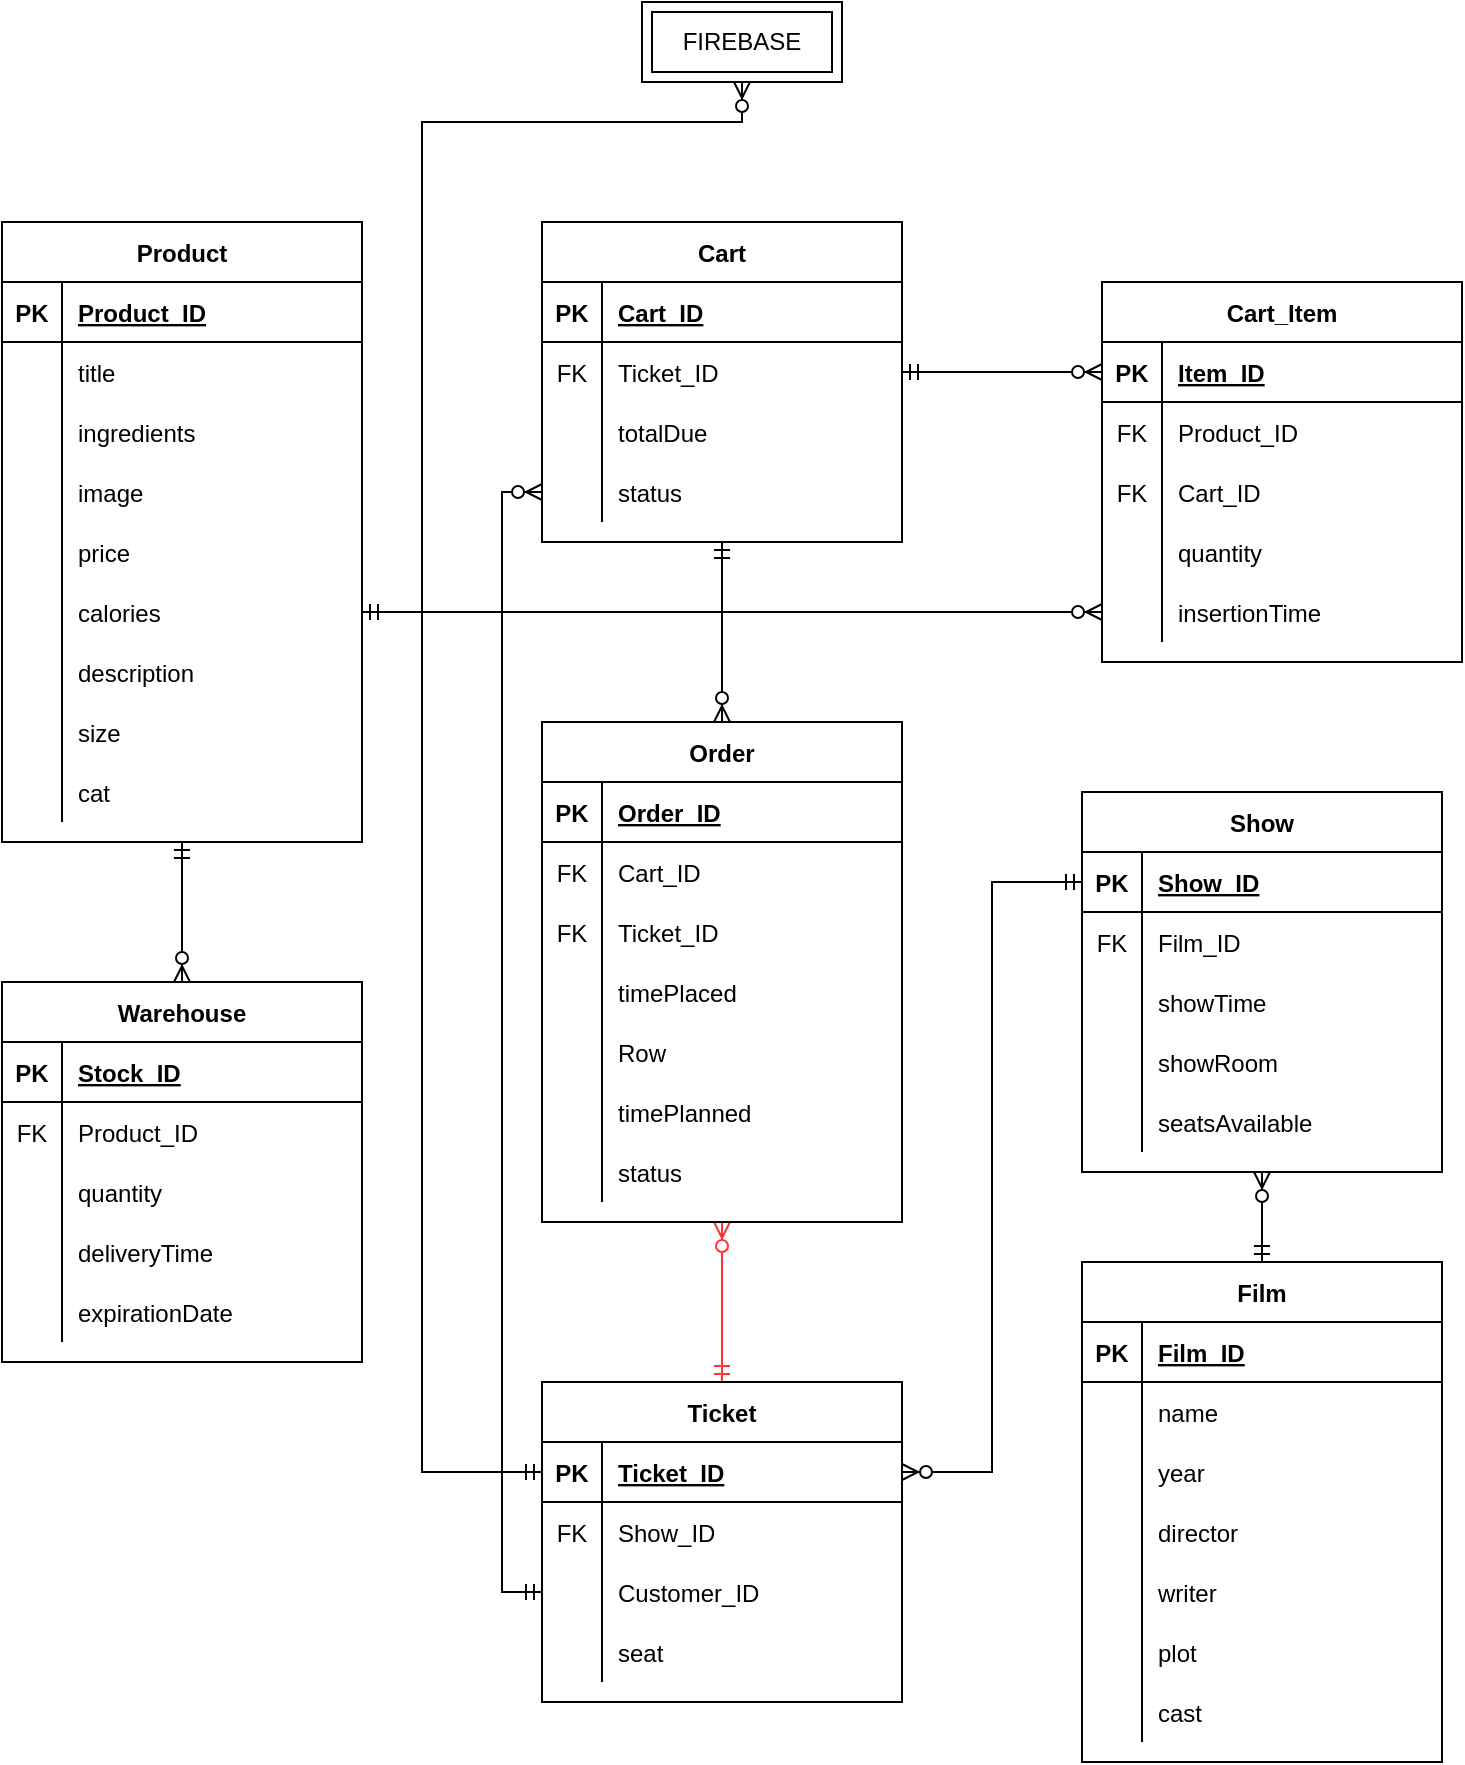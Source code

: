 <mxfile version="14.0.0" type="device"><diagram id="R2lEEEUBdFMjLlhIrx00" name="Page-1"><mxGraphModel dx="1422" dy="762" grid="1" gridSize="10" guides="1" tooltips="1" connect="1" arrows="1" fold="1" page="1" pageScale="1" pageWidth="827" pageHeight="1169" math="0" shadow="0" extFonts="Permanent Marker^https://fonts.googleapis.com/css?family=Permanent+Marker"><root><mxCell id="0"/><mxCell id="1" parent="0"/><mxCell id="ehe8b1Yvi88VHSvhm_UK-1" value="Product" style="shape=table;startSize=30;container=1;collapsible=1;childLayout=tableLayout;fixedRows=1;rowLines=0;fontStyle=1;align=center;resizeLast=1;" vertex="1" parent="1"><mxGeometry x="60" y="140" width="180" height="310" as="geometry"/></mxCell><mxCell id="ehe8b1Yvi88VHSvhm_UK-2" value="" style="shape=partialRectangle;collapsible=0;dropTarget=0;pointerEvents=0;fillColor=none;top=0;left=0;bottom=1;right=0;points=[[0,0.5],[1,0.5]];portConstraint=eastwest;" vertex="1" parent="ehe8b1Yvi88VHSvhm_UK-1"><mxGeometry y="30" width="180" height="30" as="geometry"/></mxCell><mxCell id="ehe8b1Yvi88VHSvhm_UK-3" value="PK" style="shape=partialRectangle;connectable=0;fillColor=none;top=0;left=0;bottom=0;right=0;fontStyle=1;overflow=hidden;" vertex="1" parent="ehe8b1Yvi88VHSvhm_UK-2"><mxGeometry width="30" height="30" as="geometry"/></mxCell><mxCell id="ehe8b1Yvi88VHSvhm_UK-4" value="Product_ID" style="shape=partialRectangle;connectable=0;fillColor=none;top=0;left=0;bottom=0;right=0;align=left;spacingLeft=6;fontStyle=5;overflow=hidden;" vertex="1" parent="ehe8b1Yvi88VHSvhm_UK-2"><mxGeometry x="30" width="150" height="30" as="geometry"/></mxCell><mxCell id="ehe8b1Yvi88VHSvhm_UK-5" value="" style="shape=partialRectangle;collapsible=0;dropTarget=0;pointerEvents=0;fillColor=none;top=0;left=0;bottom=0;right=0;points=[[0,0.5],[1,0.5]];portConstraint=eastwest;" vertex="1" parent="ehe8b1Yvi88VHSvhm_UK-1"><mxGeometry y="60" width="180" height="30" as="geometry"/></mxCell><mxCell id="ehe8b1Yvi88VHSvhm_UK-6" value="" style="shape=partialRectangle;connectable=0;fillColor=none;top=0;left=0;bottom=0;right=0;editable=1;overflow=hidden;" vertex="1" parent="ehe8b1Yvi88VHSvhm_UK-5"><mxGeometry width="30" height="30" as="geometry"/></mxCell><mxCell id="ehe8b1Yvi88VHSvhm_UK-7" value="title" style="shape=partialRectangle;connectable=0;fillColor=none;top=0;left=0;bottom=0;right=0;align=left;spacingLeft=6;overflow=hidden;" vertex="1" parent="ehe8b1Yvi88VHSvhm_UK-5"><mxGeometry x="30" width="150" height="30" as="geometry"/></mxCell><mxCell id="ehe8b1Yvi88VHSvhm_UK-8" value="" style="shape=partialRectangle;collapsible=0;dropTarget=0;pointerEvents=0;fillColor=none;top=0;left=0;bottom=0;right=0;points=[[0,0.5],[1,0.5]];portConstraint=eastwest;" vertex="1" parent="ehe8b1Yvi88VHSvhm_UK-1"><mxGeometry y="90" width="180" height="30" as="geometry"/></mxCell><mxCell id="ehe8b1Yvi88VHSvhm_UK-9" value="" style="shape=partialRectangle;connectable=0;fillColor=none;top=0;left=0;bottom=0;right=0;editable=1;overflow=hidden;" vertex="1" parent="ehe8b1Yvi88VHSvhm_UK-8"><mxGeometry width="30" height="30" as="geometry"/></mxCell><mxCell id="ehe8b1Yvi88VHSvhm_UK-10" value="ingredients" style="shape=partialRectangle;connectable=0;fillColor=none;top=0;left=0;bottom=0;right=0;align=left;spacingLeft=6;overflow=hidden;" vertex="1" parent="ehe8b1Yvi88VHSvhm_UK-8"><mxGeometry x="30" width="150" height="30" as="geometry"/></mxCell><mxCell id="ehe8b1Yvi88VHSvhm_UK-11" value="" style="shape=partialRectangle;collapsible=0;dropTarget=0;pointerEvents=0;fillColor=none;top=0;left=0;bottom=0;right=0;points=[[0,0.5],[1,0.5]];portConstraint=eastwest;" vertex="1" parent="ehe8b1Yvi88VHSvhm_UK-1"><mxGeometry y="120" width="180" height="30" as="geometry"/></mxCell><mxCell id="ehe8b1Yvi88VHSvhm_UK-12" value="" style="shape=partialRectangle;connectable=0;fillColor=none;top=0;left=0;bottom=0;right=0;editable=1;overflow=hidden;" vertex="1" parent="ehe8b1Yvi88VHSvhm_UK-11"><mxGeometry width="30" height="30" as="geometry"/></mxCell><mxCell id="ehe8b1Yvi88VHSvhm_UK-13" value="image" style="shape=partialRectangle;connectable=0;fillColor=none;top=0;left=0;bottom=0;right=0;align=left;spacingLeft=6;overflow=hidden;" vertex="1" parent="ehe8b1Yvi88VHSvhm_UK-11"><mxGeometry x="30" width="150" height="30" as="geometry"/></mxCell><mxCell id="ehe8b1Yvi88VHSvhm_UK-18" value="" style="shape=partialRectangle;collapsible=0;dropTarget=0;pointerEvents=0;fillColor=none;top=0;left=0;bottom=0;right=0;points=[[0,0.5],[1,0.5]];portConstraint=eastwest;" vertex="1" parent="ehe8b1Yvi88VHSvhm_UK-1"><mxGeometry y="150" width="180" height="30" as="geometry"/></mxCell><mxCell id="ehe8b1Yvi88VHSvhm_UK-19" value="" style="shape=partialRectangle;connectable=0;fillColor=none;top=0;left=0;bottom=0;right=0;editable=1;overflow=hidden;" vertex="1" parent="ehe8b1Yvi88VHSvhm_UK-18"><mxGeometry width="30" height="30" as="geometry"/></mxCell><mxCell id="ehe8b1Yvi88VHSvhm_UK-20" value="price" style="shape=partialRectangle;connectable=0;fillColor=none;top=0;left=0;bottom=0;right=0;align=left;spacingLeft=6;overflow=hidden;" vertex="1" parent="ehe8b1Yvi88VHSvhm_UK-18"><mxGeometry x="30" width="150" height="30" as="geometry"/></mxCell><mxCell id="ehe8b1Yvi88VHSvhm_UK-14" value="" style="shape=partialRectangle;collapsible=0;dropTarget=0;pointerEvents=0;fillColor=none;top=0;left=0;bottom=0;right=0;points=[[0,0.5],[1,0.5]];portConstraint=eastwest;" vertex="1" parent="ehe8b1Yvi88VHSvhm_UK-1"><mxGeometry y="180" width="180" height="30" as="geometry"/></mxCell><mxCell id="ehe8b1Yvi88VHSvhm_UK-15" value="" style="shape=partialRectangle;connectable=0;fillColor=none;top=0;left=0;bottom=0;right=0;editable=1;overflow=hidden;" vertex="1" parent="ehe8b1Yvi88VHSvhm_UK-14"><mxGeometry width="30" height="30" as="geometry"/></mxCell><mxCell id="ehe8b1Yvi88VHSvhm_UK-16" value="calories" style="shape=partialRectangle;connectable=0;fillColor=none;top=0;left=0;bottom=0;right=0;align=left;spacingLeft=6;overflow=hidden;" vertex="1" parent="ehe8b1Yvi88VHSvhm_UK-14"><mxGeometry x="30" width="150" height="30" as="geometry"/></mxCell><mxCell id="ehe8b1Yvi88VHSvhm_UK-21" value="" style="shape=partialRectangle;collapsible=0;dropTarget=0;pointerEvents=0;fillColor=none;top=0;left=0;bottom=0;right=0;points=[[0,0.5],[1,0.5]];portConstraint=eastwest;" vertex="1" parent="ehe8b1Yvi88VHSvhm_UK-1"><mxGeometry y="210" width="180" height="30" as="geometry"/></mxCell><mxCell id="ehe8b1Yvi88VHSvhm_UK-22" value="" style="shape=partialRectangle;connectable=0;fillColor=none;top=0;left=0;bottom=0;right=0;editable=1;overflow=hidden;" vertex="1" parent="ehe8b1Yvi88VHSvhm_UK-21"><mxGeometry width="30" height="30" as="geometry"/></mxCell><mxCell id="ehe8b1Yvi88VHSvhm_UK-23" value="description" style="shape=partialRectangle;connectable=0;fillColor=none;top=0;left=0;bottom=0;right=0;align=left;spacingLeft=6;overflow=hidden;" vertex="1" parent="ehe8b1Yvi88VHSvhm_UK-21"><mxGeometry x="30" width="150" height="30" as="geometry"/></mxCell><mxCell id="ehe8b1Yvi88VHSvhm_UK-24" value="" style="shape=partialRectangle;collapsible=0;dropTarget=0;pointerEvents=0;fillColor=none;top=0;left=0;bottom=0;right=0;points=[[0,0.5],[1,0.5]];portConstraint=eastwest;" vertex="1" parent="ehe8b1Yvi88VHSvhm_UK-1"><mxGeometry y="240" width="180" height="30" as="geometry"/></mxCell><mxCell id="ehe8b1Yvi88VHSvhm_UK-25" value="" style="shape=partialRectangle;connectable=0;fillColor=none;top=0;left=0;bottom=0;right=0;editable=1;overflow=hidden;" vertex="1" parent="ehe8b1Yvi88VHSvhm_UK-24"><mxGeometry width="30" height="30" as="geometry"/></mxCell><mxCell id="ehe8b1Yvi88VHSvhm_UK-26" value="size" style="shape=partialRectangle;connectable=0;fillColor=none;top=0;left=0;bottom=0;right=0;align=left;spacingLeft=6;overflow=hidden;" vertex="1" parent="ehe8b1Yvi88VHSvhm_UK-24"><mxGeometry x="30" width="150" height="30" as="geometry"/></mxCell><mxCell id="ehe8b1Yvi88VHSvhm_UK-27" value="" style="shape=partialRectangle;collapsible=0;dropTarget=0;pointerEvents=0;fillColor=none;top=0;left=0;bottom=0;right=0;points=[[0,0.5],[1,0.5]];portConstraint=eastwest;" vertex="1" parent="ehe8b1Yvi88VHSvhm_UK-1"><mxGeometry y="270" width="180" height="30" as="geometry"/></mxCell><mxCell id="ehe8b1Yvi88VHSvhm_UK-28" value="" style="shape=partialRectangle;connectable=0;fillColor=none;top=0;left=0;bottom=0;right=0;editable=1;overflow=hidden;" vertex="1" parent="ehe8b1Yvi88VHSvhm_UK-27"><mxGeometry width="30" height="30" as="geometry"/></mxCell><mxCell id="ehe8b1Yvi88VHSvhm_UK-29" value="cat" style="shape=partialRectangle;connectable=0;fillColor=none;top=0;left=0;bottom=0;right=0;align=left;spacingLeft=6;overflow=hidden;" vertex="1" parent="ehe8b1Yvi88VHSvhm_UK-27"><mxGeometry x="30" width="150" height="30" as="geometry"/></mxCell><mxCell id="ehe8b1Yvi88VHSvhm_UK-204" style="edgeStyle=orthogonalEdgeStyle;rounded=0;orthogonalLoop=1;jettySize=auto;html=1;entryX=0;entryY=0.5;entryDx=0;entryDy=0;startArrow=ERzeroToMany;startFill=1;endArrow=ERmandOne;endFill=0;exitX=0.5;exitY=1;exitDx=0;exitDy=0;" edge="1" parent="1" source="ehe8b1Yvi88VHSvhm_UK-46" target="ehe8b1Yvi88VHSvhm_UK-184"><mxGeometry relative="1" as="geometry"><mxPoint x="430" y="40" as="sourcePoint"/><Array as="points"><mxPoint x="430" y="90"/><mxPoint x="270" y="90"/><mxPoint x="270" y="765"/></Array></mxGeometry></mxCell><mxCell id="ehe8b1Yvi88VHSvhm_UK-46" value="FIREBASE" style="shape=ext;margin=3;double=1;whiteSpace=wrap;html=1;align=center;" vertex="1" parent="1"><mxGeometry x="380" y="30" width="100" height="40" as="geometry"/></mxCell><mxCell id="ehe8b1Yvi88VHSvhm_UK-47" value="Warehouse" style="shape=table;startSize=30;container=1;collapsible=1;childLayout=tableLayout;fixedRows=1;rowLines=0;fontStyle=1;align=center;resizeLast=1;" vertex="1" parent="1"><mxGeometry x="60" y="520" width="180" height="190" as="geometry"/></mxCell><mxCell id="ehe8b1Yvi88VHSvhm_UK-48" value="" style="shape=partialRectangle;collapsible=0;dropTarget=0;pointerEvents=0;fillColor=none;top=0;left=0;bottom=1;right=0;points=[[0,0.5],[1,0.5]];portConstraint=eastwest;" vertex="1" parent="ehe8b1Yvi88VHSvhm_UK-47"><mxGeometry y="30" width="180" height="30" as="geometry"/></mxCell><mxCell id="ehe8b1Yvi88VHSvhm_UK-49" value="PK" style="shape=partialRectangle;connectable=0;fillColor=none;top=0;left=0;bottom=0;right=0;fontStyle=1;overflow=hidden;" vertex="1" parent="ehe8b1Yvi88VHSvhm_UK-48"><mxGeometry width="30" height="30" as="geometry"/></mxCell><mxCell id="ehe8b1Yvi88VHSvhm_UK-50" value="Stock_ID" style="shape=partialRectangle;connectable=0;fillColor=none;top=0;left=0;bottom=0;right=0;align=left;spacingLeft=6;fontStyle=5;overflow=hidden;" vertex="1" parent="ehe8b1Yvi88VHSvhm_UK-48"><mxGeometry x="30" width="150" height="30" as="geometry"/></mxCell><mxCell id="ehe8b1Yvi88VHSvhm_UK-65" value="" style="shape=partialRectangle;collapsible=0;dropTarget=0;pointerEvents=0;fillColor=none;top=0;left=0;bottom=0;right=0;points=[[0,0.5],[1,0.5]];portConstraint=eastwest;" vertex="1" parent="ehe8b1Yvi88VHSvhm_UK-47"><mxGeometry y="60" width="180" height="30" as="geometry"/></mxCell><mxCell id="ehe8b1Yvi88VHSvhm_UK-66" value="FK" style="shape=partialRectangle;connectable=0;fillColor=none;top=0;left=0;bottom=0;right=0;fontStyle=0;overflow=hidden;" vertex="1" parent="ehe8b1Yvi88VHSvhm_UK-65"><mxGeometry width="30" height="30" as="geometry"/></mxCell><mxCell id="ehe8b1Yvi88VHSvhm_UK-67" value="Product_ID" style="shape=partialRectangle;connectable=0;fillColor=none;top=0;left=0;bottom=0;right=0;align=left;spacingLeft=6;fontStyle=0;overflow=hidden;" vertex="1" parent="ehe8b1Yvi88VHSvhm_UK-65"><mxGeometry x="30" width="150" height="30" as="geometry"/></mxCell><mxCell id="ehe8b1Yvi88VHSvhm_UK-57" value="" style="shape=partialRectangle;collapsible=0;dropTarget=0;pointerEvents=0;fillColor=none;top=0;left=0;bottom=0;right=0;points=[[0,0.5],[1,0.5]];portConstraint=eastwest;" vertex="1" parent="ehe8b1Yvi88VHSvhm_UK-47"><mxGeometry y="90" width="180" height="30" as="geometry"/></mxCell><mxCell id="ehe8b1Yvi88VHSvhm_UK-58" value="" style="shape=partialRectangle;connectable=0;fillColor=none;top=0;left=0;bottom=0;right=0;editable=1;overflow=hidden;" vertex="1" parent="ehe8b1Yvi88VHSvhm_UK-57"><mxGeometry width="30" height="30" as="geometry"/></mxCell><mxCell id="ehe8b1Yvi88VHSvhm_UK-59" value="quantity" style="shape=partialRectangle;connectable=0;fillColor=none;top=0;left=0;bottom=0;right=0;align=left;spacingLeft=6;overflow=hidden;" vertex="1" parent="ehe8b1Yvi88VHSvhm_UK-57"><mxGeometry x="30" width="150" height="30" as="geometry"/></mxCell><mxCell id="ehe8b1Yvi88VHSvhm_UK-51" value="" style="shape=partialRectangle;collapsible=0;dropTarget=0;pointerEvents=0;fillColor=none;top=0;left=0;bottom=0;right=0;points=[[0,0.5],[1,0.5]];portConstraint=eastwest;" vertex="1" parent="ehe8b1Yvi88VHSvhm_UK-47"><mxGeometry y="120" width="180" height="30" as="geometry"/></mxCell><mxCell id="ehe8b1Yvi88VHSvhm_UK-52" value="" style="shape=partialRectangle;connectable=0;fillColor=none;top=0;left=0;bottom=0;right=0;editable=1;overflow=hidden;" vertex="1" parent="ehe8b1Yvi88VHSvhm_UK-51"><mxGeometry width="30" height="30" as="geometry"/></mxCell><mxCell id="ehe8b1Yvi88VHSvhm_UK-53" value="deliveryTime" style="shape=partialRectangle;connectable=0;fillColor=none;top=0;left=0;bottom=0;right=0;align=left;spacingLeft=6;overflow=hidden;" vertex="1" parent="ehe8b1Yvi88VHSvhm_UK-51"><mxGeometry x="30" width="150" height="30" as="geometry"/></mxCell><mxCell id="ehe8b1Yvi88VHSvhm_UK-54" value="" style="shape=partialRectangle;collapsible=0;dropTarget=0;pointerEvents=0;fillColor=none;top=0;left=0;bottom=0;right=0;points=[[0,0.5],[1,0.5]];portConstraint=eastwest;" vertex="1" parent="ehe8b1Yvi88VHSvhm_UK-47"><mxGeometry y="150" width="180" height="30" as="geometry"/></mxCell><mxCell id="ehe8b1Yvi88VHSvhm_UK-55" value="" style="shape=partialRectangle;connectable=0;fillColor=none;top=0;left=0;bottom=0;right=0;editable=1;overflow=hidden;" vertex="1" parent="ehe8b1Yvi88VHSvhm_UK-54"><mxGeometry width="30" height="30" as="geometry"/></mxCell><mxCell id="ehe8b1Yvi88VHSvhm_UK-56" value="expirationDate" style="shape=partialRectangle;connectable=0;fillColor=none;top=0;left=0;bottom=0;right=0;align=left;spacingLeft=6;overflow=hidden;" vertex="1" parent="ehe8b1Yvi88VHSvhm_UK-54"><mxGeometry x="30" width="150" height="30" as="geometry"/></mxCell><mxCell id="ehe8b1Yvi88VHSvhm_UK-68" value="Cart_Item" style="shape=table;startSize=30;container=1;collapsible=1;childLayout=tableLayout;fixedRows=1;rowLines=0;fontStyle=1;align=center;resizeLast=1;" vertex="1" parent="1"><mxGeometry x="610" y="170" width="180" height="190" as="geometry"/></mxCell><mxCell id="ehe8b1Yvi88VHSvhm_UK-69" value="" style="shape=partialRectangle;collapsible=0;dropTarget=0;pointerEvents=0;fillColor=none;top=0;left=0;bottom=1;right=0;points=[[0,0.5],[1,0.5]];portConstraint=eastwest;" vertex="1" parent="ehe8b1Yvi88VHSvhm_UK-68"><mxGeometry y="30" width="180" height="30" as="geometry"/></mxCell><mxCell id="ehe8b1Yvi88VHSvhm_UK-70" value="PK" style="shape=partialRectangle;connectable=0;fillColor=none;top=0;left=0;bottom=0;right=0;fontStyle=1;overflow=hidden;" vertex="1" parent="ehe8b1Yvi88VHSvhm_UK-69"><mxGeometry width="30" height="30" as="geometry"/></mxCell><mxCell id="ehe8b1Yvi88VHSvhm_UK-71" value="Item_ID" style="shape=partialRectangle;connectable=0;fillColor=none;top=0;left=0;bottom=0;right=0;align=left;spacingLeft=6;fontStyle=5;overflow=hidden;" vertex="1" parent="ehe8b1Yvi88VHSvhm_UK-69"><mxGeometry x="30" width="150" height="30" as="geometry"/></mxCell><mxCell id="ehe8b1Yvi88VHSvhm_UK-72" value="" style="shape=partialRectangle;collapsible=0;dropTarget=0;pointerEvents=0;fillColor=none;top=0;left=0;bottom=0;right=0;points=[[0,0.5],[1,0.5]];portConstraint=eastwest;" vertex="1" parent="ehe8b1Yvi88VHSvhm_UK-68"><mxGeometry y="60" width="180" height="30" as="geometry"/></mxCell><mxCell id="ehe8b1Yvi88VHSvhm_UK-73" value="FK" style="shape=partialRectangle;connectable=0;fillColor=none;top=0;left=0;bottom=0;right=0;editable=1;overflow=hidden;" vertex="1" parent="ehe8b1Yvi88VHSvhm_UK-72"><mxGeometry width="30" height="30" as="geometry"/></mxCell><mxCell id="ehe8b1Yvi88VHSvhm_UK-74" value="Product_ID" style="shape=partialRectangle;connectable=0;fillColor=none;top=0;left=0;bottom=0;right=0;align=left;spacingLeft=6;overflow=hidden;" vertex="1" parent="ehe8b1Yvi88VHSvhm_UK-72"><mxGeometry x="30" width="150" height="30" as="geometry"/></mxCell><mxCell id="ehe8b1Yvi88VHSvhm_UK-75" value="" style="shape=partialRectangle;collapsible=0;dropTarget=0;pointerEvents=0;fillColor=none;top=0;left=0;bottom=0;right=0;points=[[0,0.5],[1,0.5]];portConstraint=eastwest;" vertex="1" parent="ehe8b1Yvi88VHSvhm_UK-68"><mxGeometry y="90" width="180" height="30" as="geometry"/></mxCell><mxCell id="ehe8b1Yvi88VHSvhm_UK-76" value="FK" style="shape=partialRectangle;connectable=0;fillColor=none;top=0;left=0;bottom=0;right=0;editable=1;overflow=hidden;" vertex="1" parent="ehe8b1Yvi88VHSvhm_UK-75"><mxGeometry width="30" height="30" as="geometry"/></mxCell><mxCell id="ehe8b1Yvi88VHSvhm_UK-77" value="Cart_ID" style="shape=partialRectangle;connectable=0;fillColor=none;top=0;left=0;bottom=0;right=0;align=left;spacingLeft=6;overflow=hidden;" vertex="1" parent="ehe8b1Yvi88VHSvhm_UK-75"><mxGeometry x="30" width="150" height="30" as="geometry"/></mxCell><mxCell id="ehe8b1Yvi88VHSvhm_UK-130" value="" style="shape=partialRectangle;collapsible=0;dropTarget=0;pointerEvents=0;fillColor=none;top=0;left=0;bottom=0;right=0;points=[[0,0.5],[1,0.5]];portConstraint=eastwest;" vertex="1" parent="ehe8b1Yvi88VHSvhm_UK-68"><mxGeometry y="120" width="180" height="30" as="geometry"/></mxCell><mxCell id="ehe8b1Yvi88VHSvhm_UK-131" value="" style="shape=partialRectangle;connectable=0;fillColor=none;top=0;left=0;bottom=0;right=0;editable=1;overflow=hidden;" vertex="1" parent="ehe8b1Yvi88VHSvhm_UK-130"><mxGeometry width="30" height="30" as="geometry"/></mxCell><mxCell id="ehe8b1Yvi88VHSvhm_UK-132" value="quantity" style="shape=partialRectangle;connectable=0;fillColor=none;top=0;left=0;bottom=0;right=0;align=left;spacingLeft=6;overflow=hidden;" vertex="1" parent="ehe8b1Yvi88VHSvhm_UK-130"><mxGeometry x="30" width="150" height="30" as="geometry"/></mxCell><mxCell id="ehe8b1Yvi88VHSvhm_UK-78" value="" style="shape=partialRectangle;collapsible=0;dropTarget=0;pointerEvents=0;fillColor=none;top=0;left=0;bottom=0;right=0;points=[[0,0.5],[1,0.5]];portConstraint=eastwest;" vertex="1" parent="ehe8b1Yvi88VHSvhm_UK-68"><mxGeometry y="150" width="180" height="30" as="geometry"/></mxCell><mxCell id="ehe8b1Yvi88VHSvhm_UK-79" value="" style="shape=partialRectangle;connectable=0;fillColor=none;top=0;left=0;bottom=0;right=0;editable=1;overflow=hidden;" vertex="1" parent="ehe8b1Yvi88VHSvhm_UK-78"><mxGeometry width="30" height="30" as="geometry"/></mxCell><mxCell id="ehe8b1Yvi88VHSvhm_UK-80" value="insertionTime" style="shape=partialRectangle;connectable=0;fillColor=none;top=0;left=0;bottom=0;right=0;align=left;spacingLeft=6;overflow=hidden;" vertex="1" parent="ehe8b1Yvi88VHSvhm_UK-78"><mxGeometry x="30" width="150" height="30" as="geometry"/></mxCell><mxCell id="ehe8b1Yvi88VHSvhm_UK-129" style="edgeStyle=none;rounded=0;orthogonalLoop=1;jettySize=auto;html=1;exitX=0.5;exitY=1;exitDx=0;exitDy=0;entryX=0.5;entryY=0;entryDx=0;entryDy=0;startArrow=ERmandOne;startFill=0;endArrow=ERzeroToMany;endFill=1;" edge="1" parent="1" source="ehe8b1Yvi88VHSvhm_UK-81" target="ehe8b1Yvi88VHSvhm_UK-116"><mxGeometry relative="1" as="geometry"/></mxCell><mxCell id="ehe8b1Yvi88VHSvhm_UK-81" value="Cart" style="shape=table;startSize=30;container=1;collapsible=1;childLayout=tableLayout;fixedRows=1;rowLines=0;fontStyle=1;align=center;resizeLast=1;" vertex="1" parent="1"><mxGeometry x="330" y="140" width="180" height="160" as="geometry"/></mxCell><mxCell id="ehe8b1Yvi88VHSvhm_UK-82" value="" style="shape=partialRectangle;collapsible=0;dropTarget=0;pointerEvents=0;fillColor=none;top=0;left=0;bottom=1;right=0;points=[[0,0.5],[1,0.5]];portConstraint=eastwest;" vertex="1" parent="ehe8b1Yvi88VHSvhm_UK-81"><mxGeometry y="30" width="180" height="30" as="geometry"/></mxCell><mxCell id="ehe8b1Yvi88VHSvhm_UK-83" value="PK" style="shape=partialRectangle;connectable=0;fillColor=none;top=0;left=0;bottom=0;right=0;fontStyle=1;overflow=hidden;" vertex="1" parent="ehe8b1Yvi88VHSvhm_UK-82"><mxGeometry width="30" height="30" as="geometry"/></mxCell><mxCell id="ehe8b1Yvi88VHSvhm_UK-84" value="Cart_ID" style="shape=partialRectangle;connectable=0;fillColor=none;top=0;left=0;bottom=0;right=0;align=left;spacingLeft=6;fontStyle=5;overflow=hidden;" vertex="1" parent="ehe8b1Yvi88VHSvhm_UK-82"><mxGeometry x="30" width="150" height="30" as="geometry"/></mxCell><mxCell id="ehe8b1Yvi88VHSvhm_UK-85" value="" style="shape=partialRectangle;collapsible=0;dropTarget=0;pointerEvents=0;fillColor=none;top=0;left=0;bottom=0;right=0;points=[[0,0.5],[1,0.5]];portConstraint=eastwest;" vertex="1" parent="ehe8b1Yvi88VHSvhm_UK-81"><mxGeometry y="60" width="180" height="30" as="geometry"/></mxCell><mxCell id="ehe8b1Yvi88VHSvhm_UK-86" value="FK" style="shape=partialRectangle;connectable=0;fillColor=none;top=0;left=0;bottom=0;right=0;editable=1;overflow=hidden;" vertex="1" parent="ehe8b1Yvi88VHSvhm_UK-85"><mxGeometry width="30" height="30" as="geometry"/></mxCell><mxCell id="ehe8b1Yvi88VHSvhm_UK-87" value="Ticket_ID" style="shape=partialRectangle;connectable=0;fillColor=none;top=0;left=0;bottom=0;right=0;align=left;spacingLeft=6;overflow=hidden;" vertex="1" parent="ehe8b1Yvi88VHSvhm_UK-85"><mxGeometry x="30" width="150" height="30" as="geometry"/></mxCell><mxCell id="ehe8b1Yvi88VHSvhm_UK-88" value="" style="shape=partialRectangle;collapsible=0;dropTarget=0;pointerEvents=0;fillColor=none;top=0;left=0;bottom=0;right=0;points=[[0,0.5],[1,0.5]];portConstraint=eastwest;" vertex="1" parent="ehe8b1Yvi88VHSvhm_UK-81"><mxGeometry y="90" width="180" height="30" as="geometry"/></mxCell><mxCell id="ehe8b1Yvi88VHSvhm_UK-89" value="" style="shape=partialRectangle;connectable=0;fillColor=none;top=0;left=0;bottom=0;right=0;editable=1;overflow=hidden;" vertex="1" parent="ehe8b1Yvi88VHSvhm_UK-88"><mxGeometry width="30" height="30" as="geometry"/></mxCell><mxCell id="ehe8b1Yvi88VHSvhm_UK-90" value="totalDue" style="shape=partialRectangle;connectable=0;fillColor=none;top=0;left=0;bottom=0;right=0;align=left;spacingLeft=6;overflow=hidden;" vertex="1" parent="ehe8b1Yvi88VHSvhm_UK-88"><mxGeometry x="30" width="150" height="30" as="geometry"/></mxCell><mxCell id="ehe8b1Yvi88VHSvhm_UK-91" value="" style="shape=partialRectangle;collapsible=0;dropTarget=0;pointerEvents=0;fillColor=none;top=0;left=0;bottom=0;right=0;points=[[0,0.5],[1,0.5]];portConstraint=eastwest;" vertex="1" parent="ehe8b1Yvi88VHSvhm_UK-81"><mxGeometry y="120" width="180" height="30" as="geometry"/></mxCell><mxCell id="ehe8b1Yvi88VHSvhm_UK-92" value="" style="shape=partialRectangle;connectable=0;fillColor=none;top=0;left=0;bottom=0;right=0;editable=1;overflow=hidden;" vertex="1" parent="ehe8b1Yvi88VHSvhm_UK-91"><mxGeometry width="30" height="30" as="geometry"/></mxCell><mxCell id="ehe8b1Yvi88VHSvhm_UK-93" value="status" style="shape=partialRectangle;connectable=0;fillColor=none;top=0;left=0;bottom=0;right=0;align=left;spacingLeft=6;overflow=hidden;" vertex="1" parent="ehe8b1Yvi88VHSvhm_UK-91"><mxGeometry x="30" width="150" height="30" as="geometry"/></mxCell><mxCell id="ehe8b1Yvi88VHSvhm_UK-114" style="edgeStyle=none;rounded=0;orthogonalLoop=1;jettySize=auto;html=1;exitX=1;exitY=0.5;exitDx=0;exitDy=0;entryX=0;entryY=0.5;entryDx=0;entryDy=0;startArrow=ERmandOne;startFill=0;endArrow=ERzeroToMany;endFill=1;" edge="1" parent="1" source="ehe8b1Yvi88VHSvhm_UK-85" target="ehe8b1Yvi88VHSvhm_UK-69"><mxGeometry relative="1" as="geometry"><Array as="points"/></mxGeometry></mxCell><mxCell id="ehe8b1Yvi88VHSvhm_UK-115" style="edgeStyle=none;rounded=0;orthogonalLoop=1;jettySize=auto;html=1;entryX=0.5;entryY=0;entryDx=0;entryDy=0;startArrow=ERmandOne;startFill=0;endArrow=ERzeroToMany;endFill=1;exitX=0.5;exitY=1;exitDx=0;exitDy=0;" edge="1" parent="1" source="ehe8b1Yvi88VHSvhm_UK-1" target="ehe8b1Yvi88VHSvhm_UK-47"><mxGeometry relative="1" as="geometry"><mxPoint x="140" y="450" as="sourcePoint"/><mxPoint x="230" y="480" as="targetPoint"/></mxGeometry></mxCell><mxCell id="ehe8b1Yvi88VHSvhm_UK-203" style="edgeStyle=orthogonalEdgeStyle;curved=1;rounded=0;orthogonalLoop=1;jettySize=auto;html=1;exitX=0.5;exitY=1;exitDx=0;exitDy=0;entryX=0.5;entryY=0;entryDx=0;entryDy=0;startArrow=ERzeroToMany;startFill=1;endArrow=ERmandOne;endFill=0;fontColor=#FF3333;labelBorderColor=#FF3333;fillColor=#f8cecc;strokeColor=#FF3333;" edge="1" parent="1" source="ehe8b1Yvi88VHSvhm_UK-116" target="ehe8b1Yvi88VHSvhm_UK-183"><mxGeometry relative="1" as="geometry"/></mxCell><mxCell id="ehe8b1Yvi88VHSvhm_UK-116" value="Order" style="shape=table;startSize=30;container=1;collapsible=1;childLayout=tableLayout;fixedRows=1;rowLines=0;fontStyle=1;align=center;resizeLast=1;" vertex="1" parent="1"><mxGeometry x="330" y="390" width="180" height="250" as="geometry"/></mxCell><mxCell id="ehe8b1Yvi88VHSvhm_UK-117" value="" style="shape=partialRectangle;collapsible=0;dropTarget=0;pointerEvents=0;fillColor=none;top=0;left=0;bottom=1;right=0;points=[[0,0.5],[1,0.5]];portConstraint=eastwest;" vertex="1" parent="ehe8b1Yvi88VHSvhm_UK-116"><mxGeometry y="30" width="180" height="30" as="geometry"/></mxCell><mxCell id="ehe8b1Yvi88VHSvhm_UK-118" value="PK" style="shape=partialRectangle;connectable=0;fillColor=none;top=0;left=0;bottom=0;right=0;fontStyle=1;overflow=hidden;" vertex="1" parent="ehe8b1Yvi88VHSvhm_UK-117"><mxGeometry width="30" height="30" as="geometry"/></mxCell><mxCell id="ehe8b1Yvi88VHSvhm_UK-119" value="Order_ID" style="shape=partialRectangle;connectable=0;fillColor=none;top=0;left=0;bottom=0;right=0;align=left;spacingLeft=6;fontStyle=5;overflow=hidden;" vertex="1" parent="ehe8b1Yvi88VHSvhm_UK-117"><mxGeometry x="30" width="150" height="30" as="geometry"/></mxCell><mxCell id="ehe8b1Yvi88VHSvhm_UK-120" value="" style="shape=partialRectangle;collapsible=0;dropTarget=0;pointerEvents=0;fillColor=none;top=0;left=0;bottom=0;right=0;points=[[0,0.5],[1,0.5]];portConstraint=eastwest;" vertex="1" parent="ehe8b1Yvi88VHSvhm_UK-116"><mxGeometry y="60" width="180" height="30" as="geometry"/></mxCell><mxCell id="ehe8b1Yvi88VHSvhm_UK-121" value="FK" style="shape=partialRectangle;connectable=0;fillColor=none;top=0;left=0;bottom=0;right=0;editable=1;overflow=hidden;" vertex="1" parent="ehe8b1Yvi88VHSvhm_UK-120"><mxGeometry width="30" height="30" as="geometry"/></mxCell><mxCell id="ehe8b1Yvi88VHSvhm_UK-122" value="Cart_ID" style="shape=partialRectangle;connectable=0;fillColor=none;top=0;left=0;bottom=0;right=0;align=left;spacingLeft=6;overflow=hidden;" vertex="1" parent="ehe8b1Yvi88VHSvhm_UK-120"><mxGeometry x="30" width="150" height="30" as="geometry"/></mxCell><mxCell id="ehe8b1Yvi88VHSvhm_UK-140" value="" style="shape=partialRectangle;collapsible=0;dropTarget=0;pointerEvents=0;fillColor=none;top=0;left=0;bottom=0;right=0;points=[[0,0.5],[1,0.5]];portConstraint=eastwest;" vertex="1" parent="ehe8b1Yvi88VHSvhm_UK-116"><mxGeometry y="90" width="180" height="30" as="geometry"/></mxCell><mxCell id="ehe8b1Yvi88VHSvhm_UK-141" value="FK" style="shape=partialRectangle;connectable=0;fillColor=none;top=0;left=0;bottom=0;right=0;editable=1;overflow=hidden;" vertex="1" parent="ehe8b1Yvi88VHSvhm_UK-140"><mxGeometry width="30" height="30" as="geometry"/></mxCell><mxCell id="ehe8b1Yvi88VHSvhm_UK-142" value="Ticket_ID" style="shape=partialRectangle;connectable=0;fillColor=none;top=0;left=0;bottom=0;right=0;align=left;spacingLeft=6;overflow=hidden;" vertex="1" parent="ehe8b1Yvi88VHSvhm_UK-140"><mxGeometry x="30" width="150" height="30" as="geometry"/></mxCell><mxCell id="ehe8b1Yvi88VHSvhm_UK-123" value="" style="shape=partialRectangle;collapsible=0;dropTarget=0;pointerEvents=0;fillColor=none;top=0;left=0;bottom=0;right=0;points=[[0,0.5],[1,0.5]];portConstraint=eastwest;" vertex="1" parent="ehe8b1Yvi88VHSvhm_UK-116"><mxGeometry y="120" width="180" height="30" as="geometry"/></mxCell><mxCell id="ehe8b1Yvi88VHSvhm_UK-124" value="" style="shape=partialRectangle;connectable=0;fillColor=none;top=0;left=0;bottom=0;right=0;editable=1;overflow=hidden;" vertex="1" parent="ehe8b1Yvi88VHSvhm_UK-123"><mxGeometry width="30" height="30" as="geometry"/></mxCell><mxCell id="ehe8b1Yvi88VHSvhm_UK-125" value="timePlaced" style="shape=partialRectangle;connectable=0;fillColor=none;top=0;left=0;bottom=0;right=0;align=left;spacingLeft=6;overflow=hidden;" vertex="1" parent="ehe8b1Yvi88VHSvhm_UK-123"><mxGeometry x="30" width="150" height="30" as="geometry"/></mxCell><mxCell id="ehe8b1Yvi88VHSvhm_UK-180" value="" style="shape=partialRectangle;collapsible=0;dropTarget=0;pointerEvents=0;fillColor=none;top=0;left=0;bottom=0;right=0;points=[[0,0.5],[1,0.5]];portConstraint=eastwest;" vertex="1" parent="ehe8b1Yvi88VHSvhm_UK-116"><mxGeometry y="150" width="180" height="30" as="geometry"/></mxCell><mxCell id="ehe8b1Yvi88VHSvhm_UK-181" value="" style="shape=partialRectangle;connectable=0;fillColor=none;top=0;left=0;bottom=0;right=0;editable=1;overflow=hidden;" vertex="1" parent="ehe8b1Yvi88VHSvhm_UK-180"><mxGeometry width="30" height="30" as="geometry"/></mxCell><mxCell id="ehe8b1Yvi88VHSvhm_UK-182" value="Row" style="shape=partialRectangle;connectable=0;fillColor=none;top=0;left=0;bottom=0;right=0;align=left;spacingLeft=6;overflow=hidden;" vertex="1" parent="ehe8b1Yvi88VHSvhm_UK-180"><mxGeometry x="30" width="150" height="30" as="geometry"/></mxCell><mxCell id="ehe8b1Yvi88VHSvhm_UK-137" value="" style="shape=partialRectangle;collapsible=0;dropTarget=0;pointerEvents=0;fillColor=none;top=0;left=0;bottom=0;right=0;points=[[0,0.5],[1,0.5]];portConstraint=eastwest;" vertex="1" parent="ehe8b1Yvi88VHSvhm_UK-116"><mxGeometry y="180" width="180" height="30" as="geometry"/></mxCell><mxCell id="ehe8b1Yvi88VHSvhm_UK-138" value="" style="shape=partialRectangle;connectable=0;fillColor=none;top=0;left=0;bottom=0;right=0;editable=1;overflow=hidden;" vertex="1" parent="ehe8b1Yvi88VHSvhm_UK-137"><mxGeometry width="30" height="30" as="geometry"/></mxCell><mxCell id="ehe8b1Yvi88VHSvhm_UK-139" value="timePlanned" style="shape=partialRectangle;connectable=0;fillColor=none;top=0;left=0;bottom=0;right=0;align=left;spacingLeft=6;overflow=hidden;" vertex="1" parent="ehe8b1Yvi88VHSvhm_UK-137"><mxGeometry x="30" width="150" height="30" as="geometry"/></mxCell><mxCell id="ehe8b1Yvi88VHSvhm_UK-126" value="" style="shape=partialRectangle;collapsible=0;dropTarget=0;pointerEvents=0;fillColor=none;top=0;left=0;bottom=0;right=0;points=[[0,0.5],[1,0.5]];portConstraint=eastwest;" vertex="1" parent="ehe8b1Yvi88VHSvhm_UK-116"><mxGeometry y="210" width="180" height="30" as="geometry"/></mxCell><mxCell id="ehe8b1Yvi88VHSvhm_UK-127" value="" style="shape=partialRectangle;connectable=0;fillColor=none;top=0;left=0;bottom=0;right=0;editable=1;overflow=hidden;" vertex="1" parent="ehe8b1Yvi88VHSvhm_UK-126"><mxGeometry width="30" height="30" as="geometry"/></mxCell><mxCell id="ehe8b1Yvi88VHSvhm_UK-128" value="status" style="shape=partialRectangle;connectable=0;fillColor=none;top=0;left=0;bottom=0;right=0;align=left;spacingLeft=6;overflow=hidden;" vertex="1" parent="ehe8b1Yvi88VHSvhm_UK-126"><mxGeometry x="30" width="150" height="30" as="geometry"/></mxCell><mxCell id="ehe8b1Yvi88VHSvhm_UK-136" style="edgeStyle=none;rounded=0;orthogonalLoop=1;jettySize=auto;html=1;exitX=0;exitY=0.5;exitDx=0;exitDy=0;entryX=1;entryY=0.5;entryDx=0;entryDy=0;startArrow=ERzeroToMany;startFill=1;endArrow=ERmandOne;endFill=0;" edge="1" parent="1" source="ehe8b1Yvi88VHSvhm_UK-78" target="ehe8b1Yvi88VHSvhm_UK-14"><mxGeometry relative="1" as="geometry"/></mxCell><mxCell id="ehe8b1Yvi88VHSvhm_UK-179" style="edgeStyle=none;rounded=0;orthogonalLoop=1;jettySize=auto;html=1;exitX=0.5;exitY=1;exitDx=0;exitDy=0;entryX=0.5;entryY=0;entryDx=0;entryDy=0;startArrow=ERzeroToMany;startFill=1;endArrow=ERmandOne;endFill=0;" edge="1" parent="1" source="ehe8b1Yvi88VHSvhm_UK-143" target="ehe8b1Yvi88VHSvhm_UK-157"><mxGeometry relative="1" as="geometry"/></mxCell><mxCell id="ehe8b1Yvi88VHSvhm_UK-143" value="Show" style="shape=table;startSize=30;container=1;collapsible=1;childLayout=tableLayout;fixedRows=1;rowLines=0;fontStyle=1;align=center;resizeLast=1;" vertex="1" parent="1"><mxGeometry x="600" y="425" width="180" height="190" as="geometry"/></mxCell><mxCell id="ehe8b1Yvi88VHSvhm_UK-144" value="" style="shape=partialRectangle;collapsible=0;dropTarget=0;pointerEvents=0;fillColor=none;top=0;left=0;bottom=1;right=0;points=[[0,0.5],[1,0.5]];portConstraint=eastwest;" vertex="1" parent="ehe8b1Yvi88VHSvhm_UK-143"><mxGeometry y="30" width="180" height="30" as="geometry"/></mxCell><mxCell id="ehe8b1Yvi88VHSvhm_UK-145" value="PK" style="shape=partialRectangle;connectable=0;fillColor=none;top=0;left=0;bottom=0;right=0;fontStyle=1;overflow=hidden;" vertex="1" parent="ehe8b1Yvi88VHSvhm_UK-144"><mxGeometry width="30" height="30" as="geometry"/></mxCell><mxCell id="ehe8b1Yvi88VHSvhm_UK-146" value="Show_ID" style="shape=partialRectangle;connectable=0;fillColor=none;top=0;left=0;bottom=0;right=0;align=left;spacingLeft=6;fontStyle=5;overflow=hidden;" vertex="1" parent="ehe8b1Yvi88VHSvhm_UK-144"><mxGeometry x="30" width="150" height="30" as="geometry"/></mxCell><mxCell id="ehe8b1Yvi88VHSvhm_UK-147" value="" style="shape=partialRectangle;collapsible=0;dropTarget=0;pointerEvents=0;fillColor=none;top=0;left=0;bottom=0;right=0;points=[[0,0.5],[1,0.5]];portConstraint=eastwest;" vertex="1" parent="ehe8b1Yvi88VHSvhm_UK-143"><mxGeometry y="60" width="180" height="30" as="geometry"/></mxCell><mxCell id="ehe8b1Yvi88VHSvhm_UK-148" value="FK" style="shape=partialRectangle;connectable=0;fillColor=none;top=0;left=0;bottom=0;right=0;editable=1;overflow=hidden;" vertex="1" parent="ehe8b1Yvi88VHSvhm_UK-147"><mxGeometry width="30" height="30" as="geometry"/></mxCell><mxCell id="ehe8b1Yvi88VHSvhm_UK-149" value="Film_ID" style="shape=partialRectangle;connectable=0;fillColor=none;top=0;left=0;bottom=0;right=0;align=left;spacingLeft=6;overflow=hidden;" vertex="1" parent="ehe8b1Yvi88VHSvhm_UK-147"><mxGeometry x="30" width="150" height="30" as="geometry"/></mxCell><mxCell id="ehe8b1Yvi88VHSvhm_UK-150" value="" style="shape=partialRectangle;collapsible=0;dropTarget=0;pointerEvents=0;fillColor=none;top=0;left=0;bottom=0;right=0;points=[[0,0.5],[1,0.5]];portConstraint=eastwest;" vertex="1" parent="ehe8b1Yvi88VHSvhm_UK-143"><mxGeometry y="90" width="180" height="30" as="geometry"/></mxCell><mxCell id="ehe8b1Yvi88VHSvhm_UK-151" value="" style="shape=partialRectangle;connectable=0;fillColor=none;top=0;left=0;bottom=0;right=0;editable=1;overflow=hidden;" vertex="1" parent="ehe8b1Yvi88VHSvhm_UK-150"><mxGeometry width="30" height="30" as="geometry"/></mxCell><mxCell id="ehe8b1Yvi88VHSvhm_UK-152" value="showTime" style="shape=partialRectangle;connectable=0;fillColor=none;top=0;left=0;bottom=0;right=0;align=left;spacingLeft=6;overflow=hidden;" vertex="1" parent="ehe8b1Yvi88VHSvhm_UK-150"><mxGeometry x="30" width="150" height="30" as="geometry"/></mxCell><mxCell id="ehe8b1Yvi88VHSvhm_UK-153" value="" style="shape=partialRectangle;collapsible=0;dropTarget=0;pointerEvents=0;fillColor=none;top=0;left=0;bottom=0;right=0;points=[[0,0.5],[1,0.5]];portConstraint=eastwest;" vertex="1" parent="ehe8b1Yvi88VHSvhm_UK-143"><mxGeometry y="120" width="180" height="30" as="geometry"/></mxCell><mxCell id="ehe8b1Yvi88VHSvhm_UK-154" value="" style="shape=partialRectangle;connectable=0;fillColor=none;top=0;left=0;bottom=0;right=0;editable=1;overflow=hidden;" vertex="1" parent="ehe8b1Yvi88VHSvhm_UK-153"><mxGeometry width="30" height="30" as="geometry"/></mxCell><mxCell id="ehe8b1Yvi88VHSvhm_UK-155" value="showRoom" style="shape=partialRectangle;connectable=0;fillColor=none;top=0;left=0;bottom=0;right=0;align=left;spacingLeft=6;overflow=hidden;" vertex="1" parent="ehe8b1Yvi88VHSvhm_UK-153"><mxGeometry x="30" width="150" height="30" as="geometry"/></mxCell><mxCell id="ehe8b1Yvi88VHSvhm_UK-199" value="" style="shape=partialRectangle;collapsible=0;dropTarget=0;pointerEvents=0;fillColor=none;top=0;left=0;bottom=0;right=0;points=[[0,0.5],[1,0.5]];portConstraint=eastwest;" vertex="1" parent="ehe8b1Yvi88VHSvhm_UK-143"><mxGeometry y="150" width="180" height="30" as="geometry"/></mxCell><mxCell id="ehe8b1Yvi88VHSvhm_UK-200" value="" style="shape=partialRectangle;connectable=0;fillColor=none;top=0;left=0;bottom=0;right=0;editable=1;overflow=hidden;" vertex="1" parent="ehe8b1Yvi88VHSvhm_UK-199"><mxGeometry width="30" height="30" as="geometry"/></mxCell><mxCell id="ehe8b1Yvi88VHSvhm_UK-201" value="seatsAvailable" style="shape=partialRectangle;connectable=0;fillColor=none;top=0;left=0;bottom=0;right=0;align=left;spacingLeft=6;overflow=hidden;" vertex="1" parent="ehe8b1Yvi88VHSvhm_UK-199"><mxGeometry x="30" width="150" height="30" as="geometry"/></mxCell><mxCell id="ehe8b1Yvi88VHSvhm_UK-157" value="Film" style="shape=table;startSize=30;container=1;collapsible=1;childLayout=tableLayout;fixedRows=1;rowLines=0;fontStyle=1;align=center;resizeLast=1;" vertex="1" parent="1"><mxGeometry x="600" y="660" width="180" height="250" as="geometry"/></mxCell><mxCell id="ehe8b1Yvi88VHSvhm_UK-158" value="" style="shape=partialRectangle;collapsible=0;dropTarget=0;pointerEvents=0;fillColor=none;top=0;left=0;bottom=1;right=0;points=[[0,0.5],[1,0.5]];portConstraint=eastwest;" vertex="1" parent="ehe8b1Yvi88VHSvhm_UK-157"><mxGeometry y="30" width="180" height="30" as="geometry"/></mxCell><mxCell id="ehe8b1Yvi88VHSvhm_UK-159" value="PK" style="shape=partialRectangle;connectable=0;fillColor=none;top=0;left=0;bottom=0;right=0;fontStyle=1;overflow=hidden;" vertex="1" parent="ehe8b1Yvi88VHSvhm_UK-158"><mxGeometry width="30" height="30" as="geometry"/></mxCell><mxCell id="ehe8b1Yvi88VHSvhm_UK-160" value="Film_ID" style="shape=partialRectangle;connectable=0;fillColor=none;top=0;left=0;bottom=0;right=0;align=left;spacingLeft=6;fontStyle=5;overflow=hidden;" vertex="1" parent="ehe8b1Yvi88VHSvhm_UK-158"><mxGeometry x="30" width="150" height="30" as="geometry"/></mxCell><mxCell id="ehe8b1Yvi88VHSvhm_UK-161" value="" style="shape=partialRectangle;collapsible=0;dropTarget=0;pointerEvents=0;fillColor=none;top=0;left=0;bottom=0;right=0;points=[[0,0.5],[1,0.5]];portConstraint=eastwest;" vertex="1" parent="ehe8b1Yvi88VHSvhm_UK-157"><mxGeometry y="60" width="180" height="30" as="geometry"/></mxCell><mxCell id="ehe8b1Yvi88VHSvhm_UK-162" value="" style="shape=partialRectangle;connectable=0;fillColor=none;top=0;left=0;bottom=0;right=0;editable=1;overflow=hidden;" vertex="1" parent="ehe8b1Yvi88VHSvhm_UK-161"><mxGeometry width="30" height="30" as="geometry"/></mxCell><mxCell id="ehe8b1Yvi88VHSvhm_UK-163" value="name" style="shape=partialRectangle;connectable=0;fillColor=none;top=0;left=0;bottom=0;right=0;align=left;spacingLeft=6;overflow=hidden;" vertex="1" parent="ehe8b1Yvi88VHSvhm_UK-161"><mxGeometry x="30" width="150" height="30" as="geometry"/></mxCell><mxCell id="ehe8b1Yvi88VHSvhm_UK-164" value="" style="shape=partialRectangle;collapsible=0;dropTarget=0;pointerEvents=0;fillColor=none;top=0;left=0;bottom=0;right=0;points=[[0,0.5],[1,0.5]];portConstraint=eastwest;" vertex="1" parent="ehe8b1Yvi88VHSvhm_UK-157"><mxGeometry y="90" width="180" height="30" as="geometry"/></mxCell><mxCell id="ehe8b1Yvi88VHSvhm_UK-165" value="" style="shape=partialRectangle;connectable=0;fillColor=none;top=0;left=0;bottom=0;right=0;editable=1;overflow=hidden;" vertex="1" parent="ehe8b1Yvi88VHSvhm_UK-164"><mxGeometry width="30" height="30" as="geometry"/></mxCell><mxCell id="ehe8b1Yvi88VHSvhm_UK-166" value="year" style="shape=partialRectangle;connectable=0;fillColor=none;top=0;left=0;bottom=0;right=0;align=left;spacingLeft=6;overflow=hidden;" vertex="1" parent="ehe8b1Yvi88VHSvhm_UK-164"><mxGeometry x="30" width="150" height="30" as="geometry"/></mxCell><mxCell id="ehe8b1Yvi88VHSvhm_UK-167" value="" style="shape=partialRectangle;collapsible=0;dropTarget=0;pointerEvents=0;fillColor=none;top=0;left=0;bottom=0;right=0;points=[[0,0.5],[1,0.5]];portConstraint=eastwest;" vertex="1" parent="ehe8b1Yvi88VHSvhm_UK-157"><mxGeometry y="120" width="180" height="30" as="geometry"/></mxCell><mxCell id="ehe8b1Yvi88VHSvhm_UK-168" value="" style="shape=partialRectangle;connectable=0;fillColor=none;top=0;left=0;bottom=0;right=0;editable=1;overflow=hidden;" vertex="1" parent="ehe8b1Yvi88VHSvhm_UK-167"><mxGeometry width="30" height="30" as="geometry"/></mxCell><mxCell id="ehe8b1Yvi88VHSvhm_UK-169" value="director" style="shape=partialRectangle;connectable=0;fillColor=none;top=0;left=0;bottom=0;right=0;align=left;spacingLeft=6;overflow=hidden;" vertex="1" parent="ehe8b1Yvi88VHSvhm_UK-167"><mxGeometry x="30" width="150" height="30" as="geometry"/></mxCell><mxCell id="ehe8b1Yvi88VHSvhm_UK-170" value="" style="shape=partialRectangle;collapsible=0;dropTarget=0;pointerEvents=0;fillColor=none;top=0;left=0;bottom=0;right=0;points=[[0,0.5],[1,0.5]];portConstraint=eastwest;" vertex="1" parent="ehe8b1Yvi88VHSvhm_UK-157"><mxGeometry y="150" width="180" height="30" as="geometry"/></mxCell><mxCell id="ehe8b1Yvi88VHSvhm_UK-171" value="" style="shape=partialRectangle;connectable=0;fillColor=none;top=0;left=0;bottom=0;right=0;editable=1;overflow=hidden;" vertex="1" parent="ehe8b1Yvi88VHSvhm_UK-170"><mxGeometry width="30" height="30" as="geometry"/></mxCell><mxCell id="ehe8b1Yvi88VHSvhm_UK-172" value="writer" style="shape=partialRectangle;connectable=0;fillColor=none;top=0;left=0;bottom=0;right=0;align=left;spacingLeft=6;overflow=hidden;" vertex="1" parent="ehe8b1Yvi88VHSvhm_UK-170"><mxGeometry x="30" width="150" height="30" as="geometry"/></mxCell><mxCell id="ehe8b1Yvi88VHSvhm_UK-173" value="" style="shape=partialRectangle;collapsible=0;dropTarget=0;pointerEvents=0;fillColor=none;top=0;left=0;bottom=0;right=0;points=[[0,0.5],[1,0.5]];portConstraint=eastwest;" vertex="1" parent="ehe8b1Yvi88VHSvhm_UK-157"><mxGeometry y="180" width="180" height="30" as="geometry"/></mxCell><mxCell id="ehe8b1Yvi88VHSvhm_UK-174" value="" style="shape=partialRectangle;connectable=0;fillColor=none;top=0;left=0;bottom=0;right=0;editable=1;overflow=hidden;" vertex="1" parent="ehe8b1Yvi88VHSvhm_UK-173"><mxGeometry width="30" height="30" as="geometry"/></mxCell><mxCell id="ehe8b1Yvi88VHSvhm_UK-175" value="plot" style="shape=partialRectangle;connectable=0;fillColor=none;top=0;left=0;bottom=0;right=0;align=left;spacingLeft=6;overflow=hidden;" vertex="1" parent="ehe8b1Yvi88VHSvhm_UK-173"><mxGeometry x="30" width="150" height="30" as="geometry"/></mxCell><mxCell id="ehe8b1Yvi88VHSvhm_UK-176" value="" style="shape=partialRectangle;collapsible=0;dropTarget=0;pointerEvents=0;fillColor=none;top=0;left=0;bottom=0;right=0;points=[[0,0.5],[1,0.5]];portConstraint=eastwest;" vertex="1" parent="ehe8b1Yvi88VHSvhm_UK-157"><mxGeometry y="210" width="180" height="30" as="geometry"/></mxCell><mxCell id="ehe8b1Yvi88VHSvhm_UK-177" value="" style="shape=partialRectangle;connectable=0;fillColor=none;top=0;left=0;bottom=0;right=0;editable=1;overflow=hidden;" vertex="1" parent="ehe8b1Yvi88VHSvhm_UK-176"><mxGeometry width="30" height="30" as="geometry"/></mxCell><mxCell id="ehe8b1Yvi88VHSvhm_UK-178" value="cast" style="shape=partialRectangle;connectable=0;fillColor=none;top=0;left=0;bottom=0;right=0;align=left;spacingLeft=6;overflow=hidden;" vertex="1" parent="ehe8b1Yvi88VHSvhm_UK-176"><mxGeometry x="30" width="150" height="30" as="geometry"/></mxCell><mxCell id="ehe8b1Yvi88VHSvhm_UK-183" value="Ticket" style="shape=table;startSize=30;container=1;collapsible=1;childLayout=tableLayout;fixedRows=1;rowLines=0;fontStyle=1;align=center;resizeLast=1;" vertex="1" parent="1"><mxGeometry x="330" y="720" width="180" height="160" as="geometry"/></mxCell><mxCell id="ehe8b1Yvi88VHSvhm_UK-184" value="" style="shape=partialRectangle;collapsible=0;dropTarget=0;pointerEvents=0;fillColor=none;top=0;left=0;bottom=1;right=0;points=[[0,0.5],[1,0.5]];portConstraint=eastwest;" vertex="1" parent="ehe8b1Yvi88VHSvhm_UK-183"><mxGeometry y="30" width="180" height="30" as="geometry"/></mxCell><mxCell id="ehe8b1Yvi88VHSvhm_UK-185" value="PK" style="shape=partialRectangle;connectable=0;fillColor=none;top=0;left=0;bottom=0;right=0;fontStyle=1;overflow=hidden;" vertex="1" parent="ehe8b1Yvi88VHSvhm_UK-184"><mxGeometry width="30" height="30" as="geometry"/></mxCell><mxCell id="ehe8b1Yvi88VHSvhm_UK-186" value="Ticket_ID" style="shape=partialRectangle;connectable=0;fillColor=none;top=0;left=0;bottom=0;right=0;align=left;spacingLeft=6;fontStyle=5;overflow=hidden;" vertex="1" parent="ehe8b1Yvi88VHSvhm_UK-184"><mxGeometry x="30" width="150" height="30" as="geometry"/></mxCell><mxCell id="ehe8b1Yvi88VHSvhm_UK-187" value="" style="shape=partialRectangle;collapsible=0;dropTarget=0;pointerEvents=0;fillColor=none;top=0;left=0;bottom=0;right=0;points=[[0,0.5],[1,0.5]];portConstraint=eastwest;" vertex="1" parent="ehe8b1Yvi88VHSvhm_UK-183"><mxGeometry y="60" width="180" height="30" as="geometry"/></mxCell><mxCell id="ehe8b1Yvi88VHSvhm_UK-188" value="FK" style="shape=partialRectangle;connectable=0;fillColor=none;top=0;left=0;bottom=0;right=0;editable=1;overflow=hidden;" vertex="1" parent="ehe8b1Yvi88VHSvhm_UK-187"><mxGeometry width="30" height="30" as="geometry"/></mxCell><mxCell id="ehe8b1Yvi88VHSvhm_UK-189" value="Show_ID" style="shape=partialRectangle;connectable=0;fillColor=none;top=0;left=0;bottom=0;right=0;align=left;spacingLeft=6;overflow=hidden;" vertex="1" parent="ehe8b1Yvi88VHSvhm_UK-187"><mxGeometry x="30" width="150" height="30" as="geometry"/></mxCell><mxCell id="ehe8b1Yvi88VHSvhm_UK-193" value="" style="shape=partialRectangle;collapsible=0;dropTarget=0;pointerEvents=0;fillColor=none;top=0;left=0;bottom=0;right=0;points=[[0,0.5],[1,0.5]];portConstraint=eastwest;" vertex="1" parent="ehe8b1Yvi88VHSvhm_UK-183"><mxGeometry y="90" width="180" height="30" as="geometry"/></mxCell><mxCell id="ehe8b1Yvi88VHSvhm_UK-194" value="" style="shape=partialRectangle;connectable=0;fillColor=none;top=0;left=0;bottom=0;right=0;editable=1;overflow=hidden;" vertex="1" parent="ehe8b1Yvi88VHSvhm_UK-193"><mxGeometry width="30" height="30" as="geometry"/></mxCell><mxCell id="ehe8b1Yvi88VHSvhm_UK-195" value="Customer_ID" style="shape=partialRectangle;connectable=0;fillColor=none;top=0;left=0;bottom=0;right=0;align=left;spacingLeft=6;overflow=hidden;" vertex="1" parent="ehe8b1Yvi88VHSvhm_UK-193"><mxGeometry x="30" width="150" height="30" as="geometry"/></mxCell><mxCell id="ehe8b1Yvi88VHSvhm_UK-196" value="" style="shape=partialRectangle;collapsible=0;dropTarget=0;pointerEvents=0;fillColor=none;top=0;left=0;bottom=0;right=0;points=[[0,0.5],[1,0.5]];portConstraint=eastwest;" vertex="1" parent="ehe8b1Yvi88VHSvhm_UK-183"><mxGeometry y="120" width="180" height="30" as="geometry"/></mxCell><mxCell id="ehe8b1Yvi88VHSvhm_UK-197" value="" style="shape=partialRectangle;connectable=0;fillColor=none;top=0;left=0;bottom=0;right=0;editable=1;overflow=hidden;" vertex="1" parent="ehe8b1Yvi88VHSvhm_UK-196"><mxGeometry width="30" height="30" as="geometry"/></mxCell><mxCell id="ehe8b1Yvi88VHSvhm_UK-198" value="seat" style="shape=partialRectangle;connectable=0;fillColor=none;top=0;left=0;bottom=0;right=0;align=left;spacingLeft=6;overflow=hidden;" vertex="1" parent="ehe8b1Yvi88VHSvhm_UK-196"><mxGeometry x="30" width="150" height="30" as="geometry"/></mxCell><mxCell id="ehe8b1Yvi88VHSvhm_UK-202" style="edgeStyle=orthogonalEdgeStyle;rounded=0;orthogonalLoop=1;jettySize=auto;html=1;exitX=1;exitY=0.5;exitDx=0;exitDy=0;entryX=0;entryY=0.5;entryDx=0;entryDy=0;startArrow=ERzeroToMany;startFill=1;endArrow=ERmandOne;endFill=0;" edge="1" parent="1" source="ehe8b1Yvi88VHSvhm_UK-184" target="ehe8b1Yvi88VHSvhm_UK-144"><mxGeometry relative="1" as="geometry"/></mxCell><mxCell id="ehe8b1Yvi88VHSvhm_UK-206" style="edgeStyle=orthogonalEdgeStyle;rounded=0;orthogonalLoop=1;jettySize=auto;html=1;exitX=0;exitY=0.5;exitDx=0;exitDy=0;startArrow=ERzeroToMany;startFill=1;endArrow=ERmandOne;endFill=0;entryX=0;entryY=0.5;entryDx=0;entryDy=0;" edge="1" parent="1" source="ehe8b1Yvi88VHSvhm_UK-91" target="ehe8b1Yvi88VHSvhm_UK-193"><mxGeometry relative="1" as="geometry"><mxPoint x="290" y="830" as="targetPoint"/></mxGeometry></mxCell></root></mxGraphModel></diagram></mxfile>